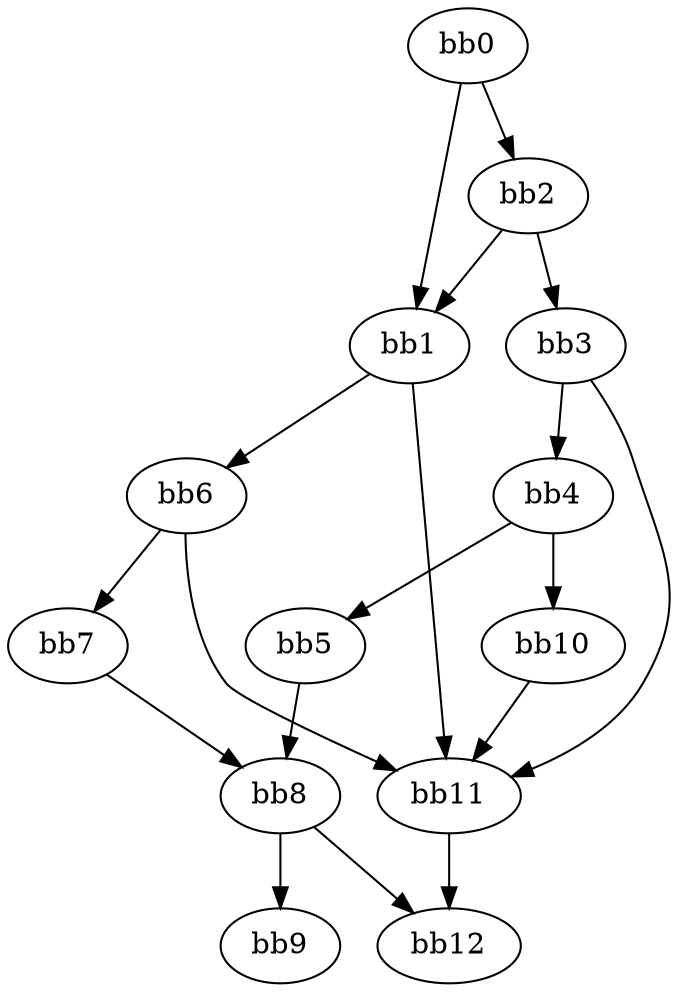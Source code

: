 digraph {
    0 [ label = "bb0\l" ]
    1 [ label = "bb1\l" ]
    2 [ label = "bb2\l" ]
    3 [ label = "bb3\l" ]
    4 [ label = "bb4\l" ]
    5 [ label = "bb5\l" ]
    6 [ label = "bb6\l" ]
    7 [ label = "bb7\l" ]
    8 [ label = "bb8\l" ]
    9 [ label = "bb9\l" ]
    10 [ label = "bb10\l" ]
    11 [ label = "bb11\l" ]
    12 [ label = "bb12\l" ]
    0 -> 1 [ ]
    0 -> 2 [ ]
    1 -> 6 [ ]
    1 -> 11 [ ]
    2 -> 1 [ ]
    2 -> 3 [ ]
    3 -> 4 [ ]
    3 -> 11 [ ]
    4 -> 5 [ ]
    4 -> 10 [ ]
    5 -> 8 [ ]
    6 -> 7 [ ]
    6 -> 11 [ ]
    7 -> 8 [ ]
    8 -> 9 [ ]
    8 -> 12 [ ]
    10 -> 11 [ ]
    11 -> 12 [ ]
}

